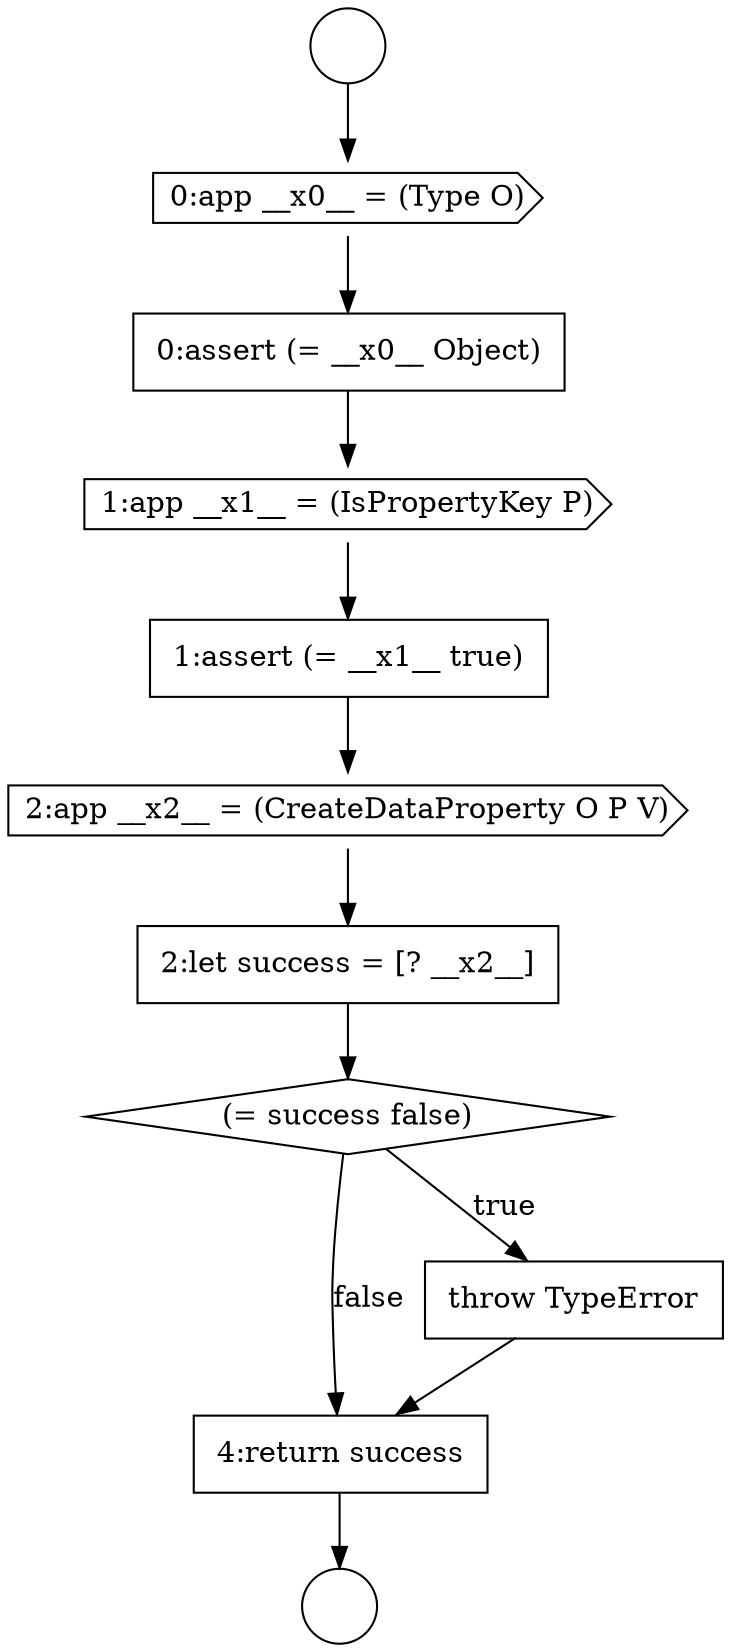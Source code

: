 digraph {
  node1115 [shape=none, margin=0, label=<<font color="black">
    <table border="0" cellborder="1" cellspacing="0" cellpadding="10">
      <tr><td align="left">4:return success</td></tr>
    </table>
  </font>> color="black" fillcolor="white" style=filled]
  node1109 [shape=cds, label=<<font color="black">1:app __x1__ = (IsPropertyKey P)</font>> color="black" fillcolor="white" style=filled]
  node1106 [shape=circle label=" " color="black" fillcolor="white" style=filled]
  node1111 [shape=cds, label=<<font color="black">2:app __x2__ = (CreateDataProperty O P V)</font>> color="black" fillcolor="white" style=filled]
  node1114 [shape=none, margin=0, label=<<font color="black">
    <table border="0" cellborder="1" cellspacing="0" cellpadding="10">
      <tr><td align="left">throw TypeError</td></tr>
    </table>
  </font>> color="black" fillcolor="white" style=filled]
  node1107 [shape=cds, label=<<font color="black">0:app __x0__ = (Type O)</font>> color="black" fillcolor="white" style=filled]
  node1112 [shape=none, margin=0, label=<<font color="black">
    <table border="0" cellborder="1" cellspacing="0" cellpadding="10">
      <tr><td align="left">2:let success = [? __x2__]</td></tr>
    </table>
  </font>> color="black" fillcolor="white" style=filled]
  node1113 [shape=diamond, label=<<font color="black">(= success false)</font>> color="black" fillcolor="white" style=filled]
  node1108 [shape=none, margin=0, label=<<font color="black">
    <table border="0" cellborder="1" cellspacing="0" cellpadding="10">
      <tr><td align="left">0:assert (= __x0__ Object)</td></tr>
    </table>
  </font>> color="black" fillcolor="white" style=filled]
  node1105 [shape=circle label=" " color="black" fillcolor="white" style=filled]
  node1110 [shape=none, margin=0, label=<<font color="black">
    <table border="0" cellborder="1" cellspacing="0" cellpadding="10">
      <tr><td align="left">1:assert (= __x1__ true)</td></tr>
    </table>
  </font>> color="black" fillcolor="white" style=filled]
  node1105 -> node1107 [ color="black"]
  node1108 -> node1109 [ color="black"]
  node1113 -> node1114 [label=<<font color="black">true</font>> color="black"]
  node1113 -> node1115 [label=<<font color="black">false</font>> color="black"]
  node1115 -> node1106 [ color="black"]
  node1112 -> node1113 [ color="black"]
  node1114 -> node1115 [ color="black"]
  node1109 -> node1110 [ color="black"]
  node1107 -> node1108 [ color="black"]
  node1111 -> node1112 [ color="black"]
  node1110 -> node1111 [ color="black"]
}
